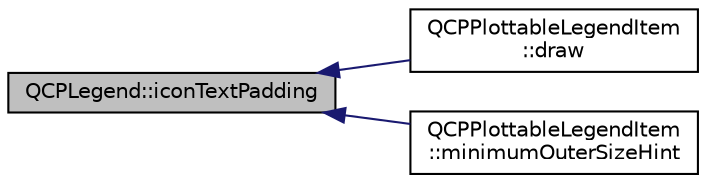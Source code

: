 digraph "QCPLegend::iconTextPadding"
{
  edge [fontname="Helvetica",fontsize="10",labelfontname="Helvetica",labelfontsize="10"];
  node [fontname="Helvetica",fontsize="10",shape=record];
  rankdir="LR";
  Node55 [label="QCPLegend::iconTextPadding",height=0.2,width=0.4,color="black", fillcolor="grey75", style="filled", fontcolor="black"];
  Node55 -> Node56 [dir="back",color="midnightblue",fontsize="10",style="solid",fontname="Helvetica"];
  Node56 [label="QCPPlottableLegendItem\l::draw",height=0.2,width=0.4,color="black", fillcolor="white", style="filled",URL="$class_q_c_p_plottable_legend_item.html#a5838366619200e99680afa6d355d13fa"];
  Node55 -> Node57 [dir="back",color="midnightblue",fontsize="10",style="solid",fontname="Helvetica"];
  Node57 [label="QCPPlottableLegendItem\l::minimumOuterSizeHint",height=0.2,width=0.4,color="black", fillcolor="white", style="filled",URL="$class_q_c_p_plottable_legend_item.html#a8b543f3ac32b2fe59326e01c1101b3b8"];
}

